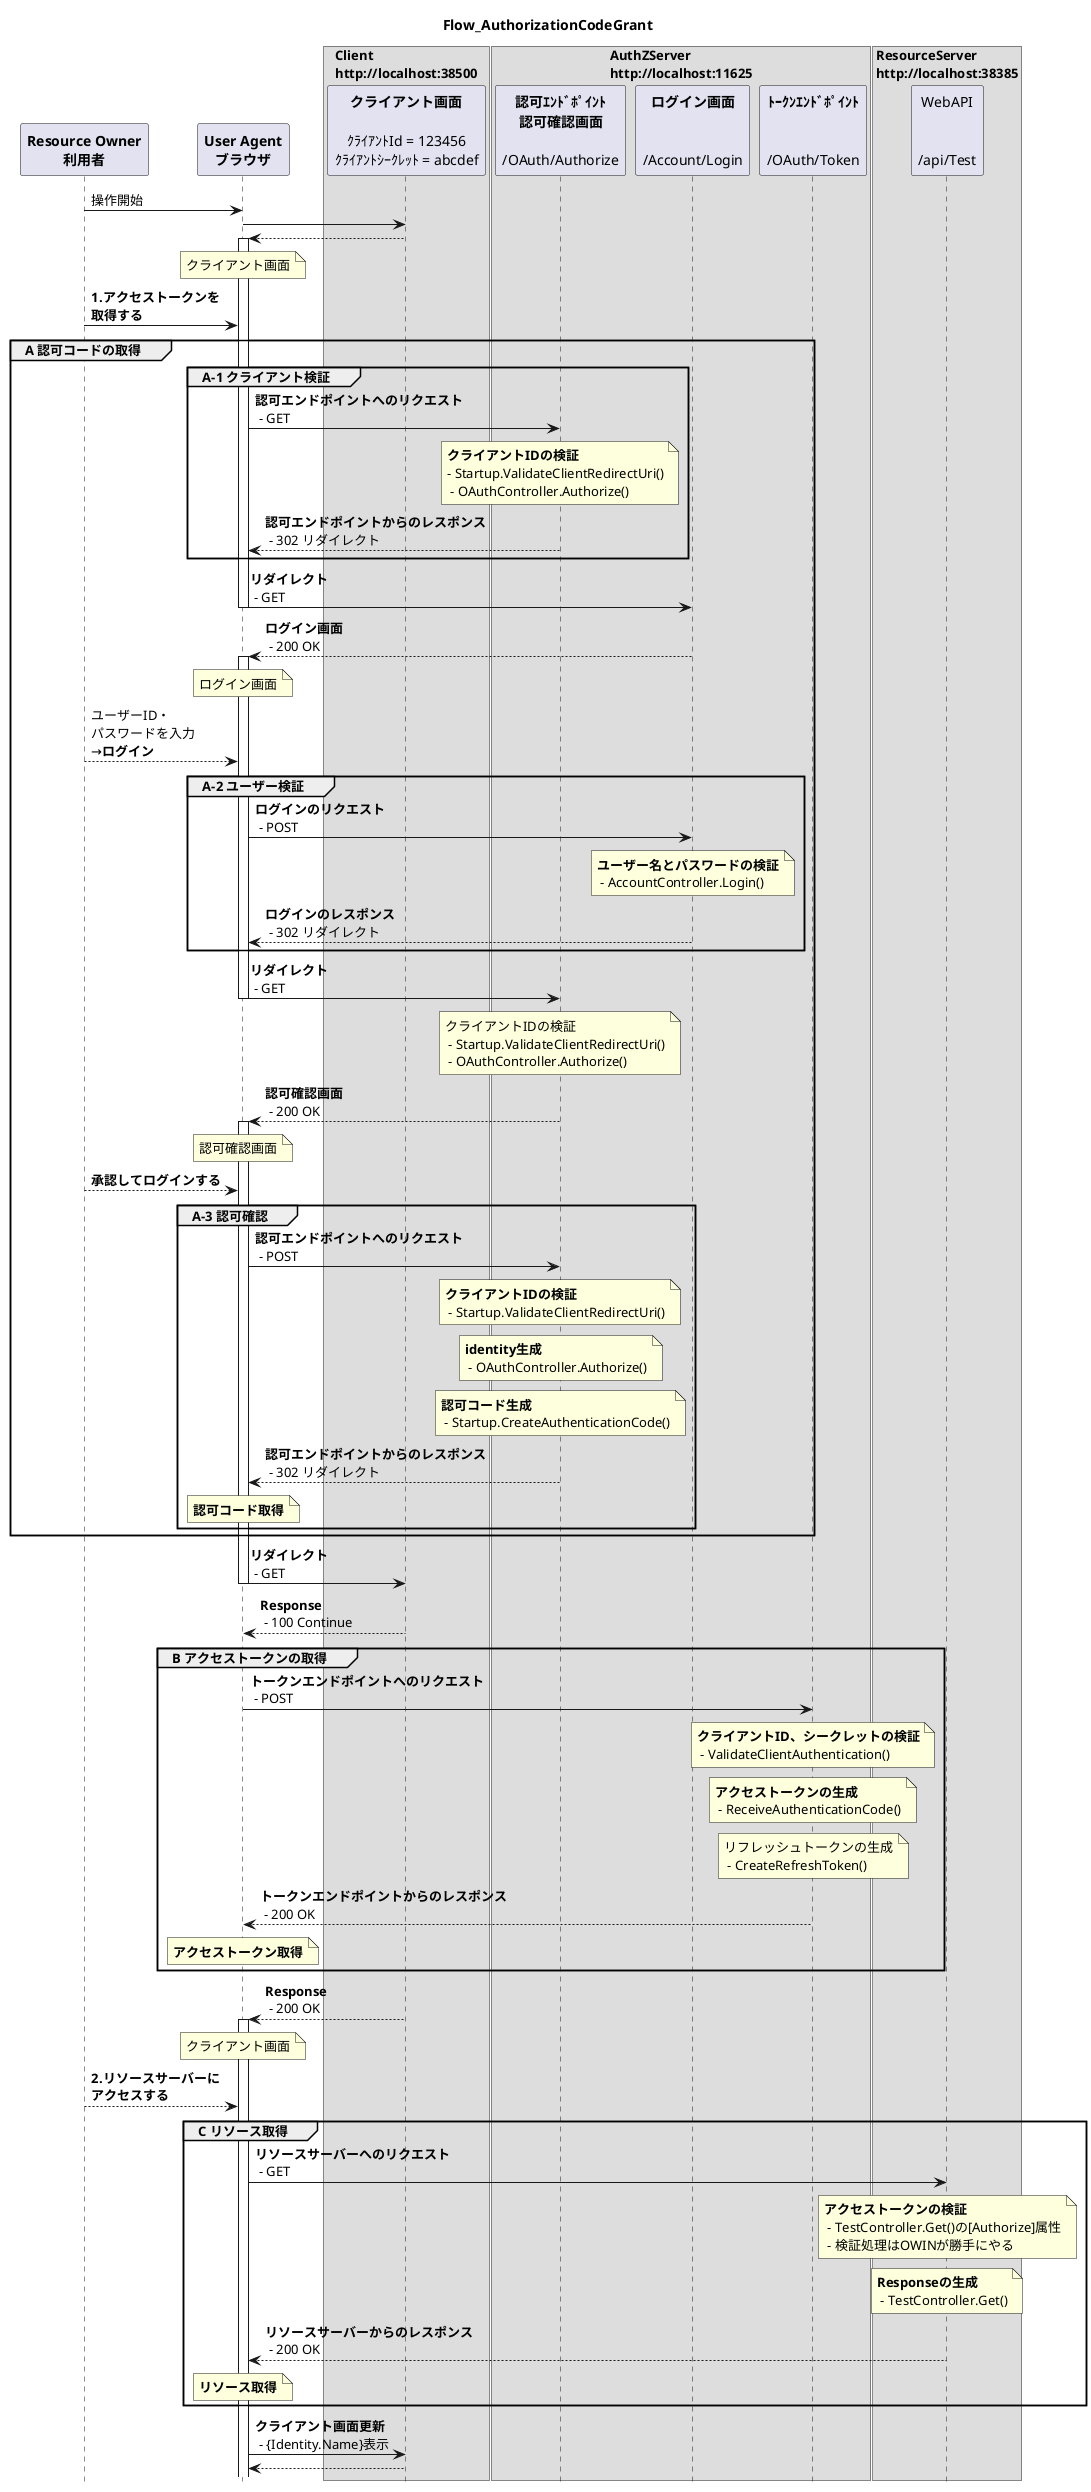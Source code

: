 @startuml
title Flow_AuthorizationCodeGrant
hide footbox

participant "**Resource Owner**\n**利用者**" as User

participant "**User Agent**\n**ブラウザ**" as Agent

box "**Client**\nhttp://localhost:38500"
    participant "**クライアント画面**\n\nｸﾗｲｱﾝﾄId = 123456\nｸﾗｲｱﾝﾄｼｰｸﾚｯﾄ = abcdef" as Client
end box

box "**AuthZServer**\nhttp://localhost:11625"
    participant "**認可ｴﾝﾄﾞﾎﾟｲﾝﾄ**\n**認可確認画面**\n\n/OAuth/Authorize" as AuthZCode
    participant "**ログイン画面**\n\n\n/Account/Login" as AuthZLogin
    participant "**ﾄｰｸﾝｴﾝﾄﾞﾎﾟｲﾝﾄ**\n\n\n/OAuth/Token" as AuthZToken
end box

box "**ResourceServer**\nhttp://localhost:38385"
    participant "WebAPI\n\n\n/api/Test" as ResourceServer
end box

User -> Agent:操作開始
Agent -> Client:
Agent <-- Client:
note over Agent:クライアント画面
activate Agent

User -> Agent:**1.アクセストークンを**\n**取得する**

group A 認可コードの取得
    group A-1 クライアント検証
        Agent -> AuthZCode:**認可エンドポイントへのリクエスト**\n - GET
        note over AuthZCode:**クライアントIDの検証**\n- Startup.ValidateClientRedirectUri()\n - OAuthController.Authorize()
        Agent <-- AuthZCode:**認可エンドポイントからのレスポンス**\n - 302 リダイレクト
    end group

    Agent -> AuthZLogin:**リダイレクト**\n - GET
deactivate Agent
    Agent <-- AuthZLogin:**ログイン画面**\n - 200 OK
activate Agent
    note over Agent:ログイン画面
    User --> Agent:ユーザーID・\nパスワードを入力\n→**ログイン**

    group A-2 ユーザー検証
        Agent -> AuthZLogin:**ログインのリクエスト**\n - POST
        note over AuthZLogin:**ユーザー名とパスワードの検証**\n - AccountController.Login()
        Agent <-- AuthZLogin:**ログインのレスポンス**\n - 302 リダイレクト
    end group

    Agent -> AuthZCode:**リダイレクト**\n - GET
    note over AuthZCode:クライアントIDの検証\n - Startup.ValidateClientRedirectUri()\n - OAuthController.Authorize()
deactivate Agent
    Agent <-- AuthZCode:**認可確認画面**\n - 200 OK
    note over Agent:認可確認画面
activate Agent
    User --> Agent:**承認してログインする**

    group A-3 認可確認
        Agent -> AuthZCode:**認可エンドポイントへのリクエスト**\n - POST
        note over AuthZCode:**クライアントIDの検証**\n - Startup.ValidateClientRedirectUri()
        note over AuthZCode:**identity生成**\n - OAuthController.Authorize()
        note over AuthZCode:**認可コード生成**\n - Startup.CreateAuthenticationCode()
        Agent <-- AuthZCode:**認可エンドポイントからのレスポンス**\n - 302 リダイレクト

        note over Agent:**認可コード取得**
    end group
end group

Agent -> Client:**リダイレクト**\n - GET
deactivate Agent
Agent <-- Client:**Response**\n - 100 Continue

group B アクセストークンの取得
    Agent -> AuthZToken:**トークンエンドポイントへのリクエスト**\n - POST
    note over AuthZToken :**クライアントID、シークレットの検証**\n - ValidateClientAuthentication()
    note over AuthZToken :**アクセストークンの生成**\n - ReceiveAuthenticationCode()
    note over AuthZToken : リフレッシュトークンの生成\n - CreateRefreshToken()

    Agent <-- AuthZToken:**トークンエンドポイントからのレスポンス**\n - 200 OK
    note over Agent:**アクセストークン取得**
end group

Agent <-- Client:**Response**\n - 200 OK
note over Agent:クライアント画面
activate Agent
User --> Agent:**2.リソースサーバーに**\n**アクセスする**

group C リソース取得

    Agent -> ResourceServer:**リソースサーバーへのリクエスト**\n - GET
    note over ResourceServer:**アクセストークンの検証**\n - TestController.Get()の[Authorize]属性\n - 検証処理はOWINが勝手にやる
    note over ResourceServer:**Responseの生成**\n - TestController.Get()
    Agent <-- ResourceServer:**リソースサーバーからのレスポンス**\n - 200 OK

    note over Agent:**リソース取得**
end group

Agent -> Client:**クライアント画面更新**\n - {Identity.Name}表示
Agent <-- Client:

@enduml
